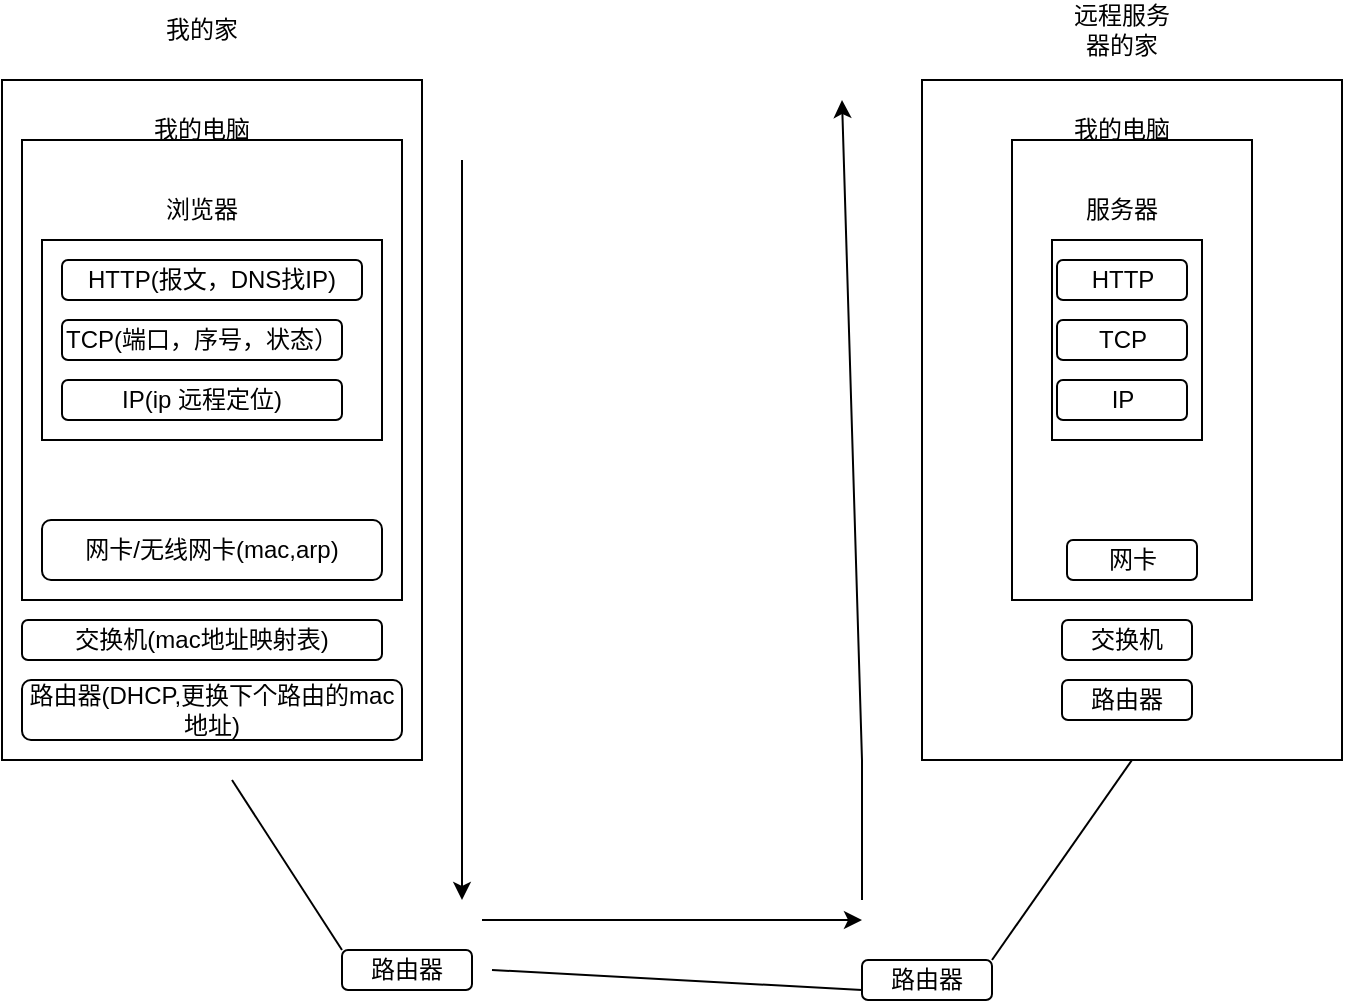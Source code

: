 <mxfile version="22.1.18" type="github">
  <diagram name="第 1 页" id="tCEN-EMykmEuA1S0QrHA">
    <mxGraphModel dx="1168" dy="709" grid="1" gridSize="10" guides="1" tooltips="1" connect="1" arrows="1" fold="1" page="1" pageScale="1" pageWidth="827" pageHeight="1169" math="0" shadow="0">
      <root>
        <mxCell id="0" />
        <mxCell id="1" parent="0" />
        <mxCell id="90NsGv2DsGGxObtIHxqt-1" value="" style="rounded=0;whiteSpace=wrap;html=1;" parent="1" vertex="1">
          <mxGeometry x="60" y="150" width="210" height="340" as="geometry" />
        </mxCell>
        <mxCell id="90NsGv2DsGGxObtIHxqt-5" value="我的家" style="text;strokeColor=none;align=center;fillColor=none;html=1;verticalAlign=middle;whiteSpace=wrap;rounded=0;" parent="1" vertex="1">
          <mxGeometry x="130" y="110" width="60" height="30" as="geometry" />
        </mxCell>
        <mxCell id="90NsGv2DsGGxObtIHxqt-6" value="" style="rounded=0;whiteSpace=wrap;html=1;" parent="1" vertex="1">
          <mxGeometry x="70" y="180" width="190" height="230" as="geometry" />
        </mxCell>
        <mxCell id="90NsGv2DsGGxObtIHxqt-8" value="我的电脑&lt;br&gt;" style="text;strokeColor=none;align=center;fillColor=none;html=1;verticalAlign=middle;whiteSpace=wrap;rounded=0;" parent="1" vertex="1">
          <mxGeometry x="130" y="160" width="60" height="30" as="geometry" />
        </mxCell>
        <mxCell id="90NsGv2DsGGxObtIHxqt-10" value="浏览器" style="text;strokeColor=none;align=center;fillColor=none;html=1;verticalAlign=middle;whiteSpace=wrap;rounded=0;" parent="1" vertex="1">
          <mxGeometry x="130" y="200" width="60" height="30" as="geometry" />
        </mxCell>
        <mxCell id="his3Pki_2V8lXUBrsiuB-1" value="" style="rounded=0;whiteSpace=wrap;html=1;" vertex="1" parent="1">
          <mxGeometry x="80" y="230" width="170" height="100" as="geometry" />
        </mxCell>
        <mxCell id="his3Pki_2V8lXUBrsiuB-3" value="HTTP(报文，DNS找IP)" style="rounded=1;whiteSpace=wrap;html=1;" vertex="1" parent="1">
          <mxGeometry x="90" y="240" width="150" height="20" as="geometry" />
        </mxCell>
        <mxCell id="his3Pki_2V8lXUBrsiuB-6" value="TCP(端口，序号，状态）" style="rounded=1;whiteSpace=wrap;html=1;" vertex="1" parent="1">
          <mxGeometry x="90" y="270" width="140" height="20" as="geometry" />
        </mxCell>
        <mxCell id="his3Pki_2V8lXUBrsiuB-7" value="IP(ip 远程定位)" style="rounded=1;whiteSpace=wrap;html=1;" vertex="1" parent="1">
          <mxGeometry x="90" y="300" width="140" height="20" as="geometry" />
        </mxCell>
        <mxCell id="his3Pki_2V8lXUBrsiuB-8" value="网卡/无线网卡(mac,arp)" style="rounded=1;whiteSpace=wrap;html=1;" vertex="1" parent="1">
          <mxGeometry x="80" y="370" width="170" height="30" as="geometry" />
        </mxCell>
        <mxCell id="his3Pki_2V8lXUBrsiuB-9" value="交换机(mac地址映射表)" style="rounded=1;whiteSpace=wrap;html=1;" vertex="1" parent="1">
          <mxGeometry x="70" y="420" width="180" height="20" as="geometry" />
        </mxCell>
        <mxCell id="his3Pki_2V8lXUBrsiuB-10" value="路由器(DHCP,更换下个路由的mac地址)" style="rounded=1;whiteSpace=wrap;html=1;" vertex="1" parent="1">
          <mxGeometry x="70" y="450" width="190" height="30" as="geometry" />
        </mxCell>
        <mxCell id="his3Pki_2V8lXUBrsiuB-13" value="路由器" style="rounded=1;whiteSpace=wrap;html=1;" vertex="1" parent="1">
          <mxGeometry x="490" y="590" width="65" height="20" as="geometry" />
        </mxCell>
        <mxCell id="his3Pki_2V8lXUBrsiuB-14" value="路由器" style="rounded=1;whiteSpace=wrap;html=1;" vertex="1" parent="1">
          <mxGeometry x="230" y="585" width="65" height="20" as="geometry" />
        </mxCell>
        <mxCell id="his3Pki_2V8lXUBrsiuB-16" value="" style="rounded=0;whiteSpace=wrap;html=1;" vertex="1" parent="1">
          <mxGeometry x="520" y="150" width="210" height="340" as="geometry" />
        </mxCell>
        <mxCell id="his3Pki_2V8lXUBrsiuB-17" value="远程服务器的家" style="text;strokeColor=none;align=center;fillColor=none;html=1;verticalAlign=middle;whiteSpace=wrap;rounded=0;" vertex="1" parent="1">
          <mxGeometry x="590" y="110" width="60" height="30" as="geometry" />
        </mxCell>
        <mxCell id="his3Pki_2V8lXUBrsiuB-18" value="" style="rounded=0;whiteSpace=wrap;html=1;" vertex="1" parent="1">
          <mxGeometry x="565" y="180" width="120" height="230" as="geometry" />
        </mxCell>
        <mxCell id="his3Pki_2V8lXUBrsiuB-19" value="我的电脑&lt;br&gt;" style="text;strokeColor=none;align=center;fillColor=none;html=1;verticalAlign=middle;whiteSpace=wrap;rounded=0;" vertex="1" parent="1">
          <mxGeometry x="590" y="160" width="60" height="30" as="geometry" />
        </mxCell>
        <mxCell id="his3Pki_2V8lXUBrsiuB-20" value="服务器" style="text;strokeColor=none;align=center;fillColor=none;html=1;verticalAlign=middle;whiteSpace=wrap;rounded=0;" vertex="1" parent="1">
          <mxGeometry x="590" y="200" width="60" height="30" as="geometry" />
        </mxCell>
        <mxCell id="his3Pki_2V8lXUBrsiuB-21" value="" style="rounded=0;whiteSpace=wrap;html=1;" vertex="1" parent="1">
          <mxGeometry x="585" y="230" width="75" height="100" as="geometry" />
        </mxCell>
        <mxCell id="his3Pki_2V8lXUBrsiuB-22" value="HTTP" style="rounded=1;whiteSpace=wrap;html=1;" vertex="1" parent="1">
          <mxGeometry x="587.5" y="240" width="65" height="20" as="geometry" />
        </mxCell>
        <mxCell id="his3Pki_2V8lXUBrsiuB-23" value="TCP" style="rounded=1;whiteSpace=wrap;html=1;" vertex="1" parent="1">
          <mxGeometry x="587.5" y="270" width="65" height="20" as="geometry" />
        </mxCell>
        <mxCell id="his3Pki_2V8lXUBrsiuB-24" value="IP" style="rounded=1;whiteSpace=wrap;html=1;" vertex="1" parent="1">
          <mxGeometry x="587.5" y="300" width="65" height="20" as="geometry" />
        </mxCell>
        <mxCell id="his3Pki_2V8lXUBrsiuB-25" value="网卡" style="rounded=1;whiteSpace=wrap;html=1;" vertex="1" parent="1">
          <mxGeometry x="592.5" y="380" width="65" height="20" as="geometry" />
        </mxCell>
        <mxCell id="his3Pki_2V8lXUBrsiuB-26" value="交换机" style="rounded=1;whiteSpace=wrap;html=1;" vertex="1" parent="1">
          <mxGeometry x="590" y="420" width="65" height="20" as="geometry" />
        </mxCell>
        <mxCell id="his3Pki_2V8lXUBrsiuB-27" value="路由器" style="rounded=1;whiteSpace=wrap;html=1;" vertex="1" parent="1">
          <mxGeometry x="590" y="450" width="65" height="20" as="geometry" />
        </mxCell>
        <mxCell id="his3Pki_2V8lXUBrsiuB-31" value="" style="endArrow=classic;html=1;rounded=0;" edge="1" parent="1">
          <mxGeometry width="50" height="50" relative="1" as="geometry">
            <mxPoint x="290" y="190" as="sourcePoint" />
            <mxPoint x="290" y="560" as="targetPoint" />
          </mxGeometry>
        </mxCell>
        <mxCell id="his3Pki_2V8lXUBrsiuB-32" value="" style="endArrow=classic;html=1;rounded=0;" edge="1" parent="1">
          <mxGeometry width="50" height="50" relative="1" as="geometry">
            <mxPoint x="300" y="570" as="sourcePoint" />
            <mxPoint x="490" y="570" as="targetPoint" />
          </mxGeometry>
        </mxCell>
        <mxCell id="his3Pki_2V8lXUBrsiuB-33" value="" style="endArrow=classic;html=1;rounded=0;" edge="1" parent="1">
          <mxGeometry width="50" height="50" relative="1" as="geometry">
            <mxPoint x="490" y="560" as="sourcePoint" />
            <mxPoint x="480" y="160" as="targetPoint" />
            <Array as="points">
              <mxPoint x="490" y="490" />
            </Array>
          </mxGeometry>
        </mxCell>
        <mxCell id="his3Pki_2V8lXUBrsiuB-34" value="" style="endArrow=none;html=1;rounded=0;exitX=0;exitY=0;exitDx=0;exitDy=0;" edge="1" parent="1" source="his3Pki_2V8lXUBrsiuB-14">
          <mxGeometry width="50" height="50" relative="1" as="geometry">
            <mxPoint x="125" y="550" as="sourcePoint" />
            <mxPoint x="175" y="500" as="targetPoint" />
          </mxGeometry>
        </mxCell>
        <mxCell id="his3Pki_2V8lXUBrsiuB-36" value="" style="endArrow=none;html=1;rounded=0;" edge="1" parent="1">
          <mxGeometry width="50" height="50" relative="1" as="geometry">
            <mxPoint x="490" y="605" as="sourcePoint" />
            <mxPoint x="305" y="595" as="targetPoint" />
          </mxGeometry>
        </mxCell>
        <mxCell id="his3Pki_2V8lXUBrsiuB-37" value="" style="endArrow=none;html=1;rounded=0;exitX=0.5;exitY=1;exitDx=0;exitDy=0;" edge="1" parent="1" source="his3Pki_2V8lXUBrsiuB-16">
          <mxGeometry width="50" height="50" relative="1" as="geometry">
            <mxPoint x="740" y="600" as="sourcePoint" />
            <mxPoint x="555" y="590" as="targetPoint" />
          </mxGeometry>
        </mxCell>
      </root>
    </mxGraphModel>
  </diagram>
</mxfile>
